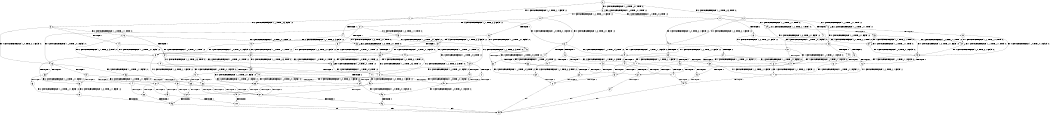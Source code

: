 digraph BCG {
size = "7, 10.5";
center = TRUE;
node [shape = circle];
0 [peripheries = 2];
0 -> 1 [label = "EX !1 !ATOMIC_EXCH_BRANCH (1, +1, TRUE, +1, 1, FALSE) !:0:"];
0 -> 2 [label = "EX !2 !ATOMIC_EXCH_BRANCH (1, +1, TRUE, +0, 3, TRUE) !:0:"];
0 -> 3 [label = "EX !0 !ATOMIC_EXCH_BRANCH (1, +0, TRUE, +0, 1, TRUE) !:0:"];
1 -> 4 [label = "TERMINATE !1"];
1 -> 5 [label = "EX !2 !ATOMIC_EXCH_BRANCH (1, +1, TRUE, +0, 3, FALSE) !:0:"];
1 -> 6 [label = "EX !0 !ATOMIC_EXCH_BRANCH (1, +0, TRUE, +0, 1, FALSE) !:0:"];
2 -> 7 [label = "TERMINATE !2"];
2 -> 8 [label = "EX !1 !ATOMIC_EXCH_BRANCH (1, +1, TRUE, +1, 1, TRUE) !:0:"];
2 -> 9 [label = "EX !0 !ATOMIC_EXCH_BRANCH (1, +0, TRUE, +0, 1, FALSE) !:0:"];
3 -> 10 [label = "EX !1 !ATOMIC_EXCH_BRANCH (1, +1, TRUE, +1, 1, FALSE) !:0:"];
3 -> 11 [label = "EX !2 !ATOMIC_EXCH_BRANCH (1, +1, TRUE, +0, 3, TRUE) !:0:"];
3 -> 3 [label = "EX !0 !ATOMIC_EXCH_BRANCH (1, +0, TRUE, +0, 1, TRUE) !:0:"];
4 -> 12 [label = "EX !2 !ATOMIC_EXCH_BRANCH (1, +1, TRUE, +0, 3, FALSE) !:0:"];
4 -> 13 [label = "EX !0 !ATOMIC_EXCH_BRANCH (1, +0, TRUE, +0, 1, FALSE) !:0:"];
5 -> 14 [label = "TERMINATE !1"];
5 -> 15 [label = "EX !0 !ATOMIC_EXCH_BRANCH (1, +0, TRUE, +0, 1, FALSE) !:0:"];
5 -> 16 [label = "EX !2 !ATOMIC_EXCH_BRANCH (1, +0, TRUE, +1, 1, TRUE) !:0:"];
6 -> 17 [label = "TERMINATE !1"];
6 -> 18 [label = "TERMINATE !0"];
6 -> 19 [label = "EX !2 !ATOMIC_EXCH_BRANCH (1, +1, TRUE, +0, 3, TRUE) !:0:"];
7 -> 20 [label = "EX !1 !ATOMIC_EXCH_BRANCH (1, +1, TRUE, +1, 1, TRUE) !:0:"];
7 -> 21 [label = "EX !0 !ATOMIC_EXCH_BRANCH (1, +0, TRUE, +0, 1, FALSE) !:0:"];
8 -> 22 [label = "TERMINATE !2"];
8 -> 23 [label = "EX !0 !ATOMIC_EXCH_BRANCH (1, +0, TRUE, +0, 1, FALSE) !:0:"];
8 -> 8 [label = "EX !1 !ATOMIC_EXCH_BRANCH (1, +1, TRUE, +1, 1, TRUE) !:0:"];
9 -> 24 [label = "TERMINATE !2"];
9 -> 25 [label = "TERMINATE !0"];
9 -> 19 [label = "EX !1 !ATOMIC_EXCH_BRANCH (1, +1, TRUE, +1, 1, FALSE) !:0:"];
10 -> 26 [label = "TERMINATE !1"];
10 -> 27 [label = "EX !2 !ATOMIC_EXCH_BRANCH (1, +1, TRUE, +0, 3, FALSE) !:0:"];
10 -> 6 [label = "EX !0 !ATOMIC_EXCH_BRANCH (1, +0, TRUE, +0, 1, FALSE) !:0:"];
11 -> 28 [label = "TERMINATE !2"];
11 -> 29 [label = "EX !1 !ATOMIC_EXCH_BRANCH (1, +1, TRUE, +1, 1, TRUE) !:0:"];
11 -> 9 [label = "EX !0 !ATOMIC_EXCH_BRANCH (1, +0, TRUE, +0, 1, FALSE) !:0:"];
12 -> 30 [label = "EX !0 !ATOMIC_EXCH_BRANCH (1, +0, TRUE, +0, 1, FALSE) !:0:"];
12 -> 31 [label = "EX !2 !ATOMIC_EXCH_BRANCH (1, +0, TRUE, +1, 1, TRUE) !:0:"];
13 -> 32 [label = "TERMINATE !0"];
13 -> 33 [label = "EX !2 !ATOMIC_EXCH_BRANCH (1, +1, TRUE, +0, 3, TRUE) !:0:"];
14 -> 30 [label = "EX !0 !ATOMIC_EXCH_BRANCH (1, +0, TRUE, +0, 1, FALSE) !:0:"];
14 -> 31 [label = "EX !2 !ATOMIC_EXCH_BRANCH (1, +0, TRUE, +1, 1, TRUE) !:0:"];
15 -> 34 [label = "TERMINATE !1"];
15 -> 35 [label = "TERMINATE !0"];
15 -> 36 [label = "EX !2 !ATOMIC_EXCH_BRANCH (1, +0, TRUE, +1, 1, FALSE) !:0:"];
16 -> 37 [label = "TERMINATE !1"];
16 -> 38 [label = "EX !0 !ATOMIC_EXCH_BRANCH (1, +0, TRUE, +0, 1, TRUE) !:0:"];
16 -> 39 [label = "EX !2 !ATOMIC_EXCH_BRANCH (1, +1, TRUE, +0, 3, TRUE) !:0:"];
17 -> 32 [label = "TERMINATE !0"];
17 -> 33 [label = "EX !2 !ATOMIC_EXCH_BRANCH (1, +1, TRUE, +0, 3, TRUE) !:0:"];
18 -> 40 [label = "TERMINATE !1"];
18 -> 41 [label = "EX !2 !ATOMIC_EXCH_BRANCH (1, +1, TRUE, +0, 3, TRUE) !:1:"];
19 -> 42 [label = "TERMINATE !1"];
19 -> 43 [label = "TERMINATE !2"];
19 -> 44 [label = "TERMINATE !0"];
20 -> 45 [label = "EX !0 !ATOMIC_EXCH_BRANCH (1, +0, TRUE, +0, 1, FALSE) !:0:"];
20 -> 20 [label = "EX !1 !ATOMIC_EXCH_BRANCH (1, +1, TRUE, +1, 1, TRUE) !:0:"];
21 -> 46 [label = "TERMINATE !0"];
21 -> 47 [label = "EX !1 !ATOMIC_EXCH_BRANCH (1, +1, TRUE, +1, 1, FALSE) !:0:"];
22 -> 45 [label = "EX !0 !ATOMIC_EXCH_BRANCH (1, +0, TRUE, +0, 1, FALSE) !:0:"];
22 -> 20 [label = "EX !1 !ATOMIC_EXCH_BRANCH (1, +1, TRUE, +1, 1, TRUE) !:0:"];
23 -> 48 [label = "TERMINATE !2"];
23 -> 49 [label = "TERMINATE !0"];
23 -> 19 [label = "EX !1 !ATOMIC_EXCH_BRANCH (1, +1, TRUE, +1, 1, FALSE) !:0:"];
24 -> 46 [label = "TERMINATE !0"];
24 -> 47 [label = "EX !1 !ATOMIC_EXCH_BRANCH (1, +1, TRUE, +1, 1, FALSE) !:0:"];
25 -> 50 [label = "TERMINATE !2"];
25 -> 41 [label = "EX !1 !ATOMIC_EXCH_BRANCH (1, +1, TRUE, +1, 1, FALSE) !:1:"];
26 -> 51 [label = "EX !2 !ATOMIC_EXCH_BRANCH (1, +1, TRUE, +0, 3, FALSE) !:0:"];
26 -> 13 [label = "EX !0 !ATOMIC_EXCH_BRANCH (1, +0, TRUE, +0, 1, FALSE) !:0:"];
27 -> 52 [label = "TERMINATE !1"];
27 -> 53 [label = "EX !2 !ATOMIC_EXCH_BRANCH (1, +0, TRUE, +1, 1, TRUE) !:0:"];
27 -> 15 [label = "EX !0 !ATOMIC_EXCH_BRANCH (1, +0, TRUE, +0, 1, FALSE) !:0:"];
28 -> 54 [label = "EX !1 !ATOMIC_EXCH_BRANCH (1, +1, TRUE, +1, 1, TRUE) !:0:"];
28 -> 21 [label = "EX !0 !ATOMIC_EXCH_BRANCH (1, +0, TRUE, +0, 1, FALSE) !:0:"];
29 -> 55 [label = "TERMINATE !2"];
29 -> 29 [label = "EX !1 !ATOMIC_EXCH_BRANCH (1, +1, TRUE, +1, 1, TRUE) !:0:"];
29 -> 23 [label = "EX !0 !ATOMIC_EXCH_BRANCH (1, +0, TRUE, +0, 1, FALSE) !:0:"];
30 -> 56 [label = "TERMINATE !0"];
30 -> 57 [label = "EX !2 !ATOMIC_EXCH_BRANCH (1, +0, TRUE, +1, 1, FALSE) !:0:"];
31 -> 58 [label = "EX !0 !ATOMIC_EXCH_BRANCH (1, +0, TRUE, +0, 1, TRUE) !:0:"];
31 -> 59 [label = "EX !2 !ATOMIC_EXCH_BRANCH (1, +1, TRUE, +0, 3, TRUE) !:0:"];
32 -> 60 [label = "EX !2 !ATOMIC_EXCH_BRANCH (1, +1, TRUE, +0, 3, TRUE) !:2:"];
33 -> 61 [label = "TERMINATE !2"];
33 -> 62 [label = "TERMINATE !0"];
34 -> 56 [label = "TERMINATE !0"];
34 -> 57 [label = "EX !2 !ATOMIC_EXCH_BRANCH (1, +0, TRUE, +1, 1, FALSE) !:0:"];
35 -> 63 [label = "TERMINATE !1"];
35 -> 64 [label = "EX !2 !ATOMIC_EXCH_BRANCH (1, +0, TRUE, +1, 1, FALSE) !:1:"];
36 -> 65 [label = "TERMINATE !1"];
36 -> 66 [label = "TERMINATE !2"];
36 -> 67 [label = "TERMINATE !0"];
37 -> 58 [label = "EX !0 !ATOMIC_EXCH_BRANCH (1, +0, TRUE, +0, 1, TRUE) !:0:"];
37 -> 59 [label = "EX !2 !ATOMIC_EXCH_BRANCH (1, +1, TRUE, +0, 3, TRUE) !:0:"];
38 -> 68 [label = "TERMINATE !1"];
38 -> 69 [label = "EX !2 !ATOMIC_EXCH_BRANCH (1, +1, TRUE, +0, 3, TRUE) !:0:"];
38 -> 38 [label = "EX !0 !ATOMIC_EXCH_BRANCH (1, +0, TRUE, +0, 1, TRUE) !:0:"];
39 -> 70 [label = "TERMINATE !1"];
39 -> 71 [label = "TERMINATE !2"];
39 -> 72 [label = "EX !0 !ATOMIC_EXCH_BRANCH (1, +0, TRUE, +0, 1, FALSE) !:0:"];
40 -> 60 [label = "EX !2 !ATOMIC_EXCH_BRANCH (1, +1, TRUE, +0, 3, TRUE) !:2:"];
41 -> 73 [label = "TERMINATE !1"];
41 -> 74 [label = "TERMINATE !2"];
42 -> 61 [label = "TERMINATE !2"];
42 -> 62 [label = "TERMINATE !0"];
43 -> 61 [label = "TERMINATE !1"];
43 -> 75 [label = "TERMINATE !0"];
44 -> 73 [label = "TERMINATE !1"];
44 -> 74 [label = "TERMINATE !2"];
45 -> 76 [label = "TERMINATE !0"];
45 -> 47 [label = "EX !1 !ATOMIC_EXCH_BRANCH (1, +1, TRUE, +1, 1, FALSE) !:0:"];
46 -> 77 [label = "EX !1 !ATOMIC_EXCH_BRANCH (1, +1, TRUE, +1, 1, FALSE) !:1:"];
47 -> 61 [label = "TERMINATE !1"];
47 -> 75 [label = "TERMINATE !0"];
48 -> 76 [label = "TERMINATE !0"];
48 -> 47 [label = "EX !1 !ATOMIC_EXCH_BRANCH (1, +1, TRUE, +1, 1, FALSE) !:0:"];
49 -> 78 [label = "TERMINATE !2"];
49 -> 41 [label = "EX !1 !ATOMIC_EXCH_BRANCH (1, +1, TRUE, +1, 1, FALSE) !:1:"];
50 -> 77 [label = "EX !1 !ATOMIC_EXCH_BRANCH (1, +1, TRUE, +1, 1, FALSE) !:1:"];
51 -> 79 [label = "EX !2 !ATOMIC_EXCH_BRANCH (1, +0, TRUE, +1, 1, TRUE) !:0:"];
51 -> 30 [label = "EX !0 !ATOMIC_EXCH_BRANCH (1, +0, TRUE, +0, 1, FALSE) !:0:"];
52 -> 79 [label = "EX !2 !ATOMIC_EXCH_BRANCH (1, +0, TRUE, +1, 1, TRUE) !:0:"];
52 -> 30 [label = "EX !0 !ATOMIC_EXCH_BRANCH (1, +0, TRUE, +0, 1, FALSE) !:0:"];
53 -> 68 [label = "TERMINATE !1"];
53 -> 69 [label = "EX !2 !ATOMIC_EXCH_BRANCH (1, +1, TRUE, +0, 3, TRUE) !:0:"];
53 -> 38 [label = "EX !0 !ATOMIC_EXCH_BRANCH (1, +0, TRUE, +0, 1, TRUE) !:0:"];
54 -> 54 [label = "EX !1 !ATOMIC_EXCH_BRANCH (1, +1, TRUE, +1, 1, TRUE) !:0:"];
54 -> 45 [label = "EX !0 !ATOMIC_EXCH_BRANCH (1, +0, TRUE, +0, 1, FALSE) !:0:"];
55 -> 54 [label = "EX !1 !ATOMIC_EXCH_BRANCH (1, +1, TRUE, +1, 1, TRUE) !:0:"];
55 -> 45 [label = "EX !0 !ATOMIC_EXCH_BRANCH (1, +0, TRUE, +0, 1, FALSE) !:0:"];
56 -> 80 [label = "EX !2 !ATOMIC_EXCH_BRANCH (1, +0, TRUE, +1, 1, FALSE) !:2:"];
57 -> 81 [label = "TERMINATE !2"];
57 -> 82 [label = "TERMINATE !0"];
58 -> 83 [label = "EX !2 !ATOMIC_EXCH_BRANCH (1, +1, TRUE, +0, 3, TRUE) !:0:"];
58 -> 58 [label = "EX !0 !ATOMIC_EXCH_BRANCH (1, +0, TRUE, +0, 1, TRUE) !:0:"];
59 -> 84 [label = "TERMINATE !2"];
59 -> 85 [label = "EX !0 !ATOMIC_EXCH_BRANCH (1, +0, TRUE, +0, 1, FALSE) !:0:"];
60 -> 86 [label = "TERMINATE !2"];
61 -> 87 [label = "TERMINATE !0"];
62 -> 86 [label = "TERMINATE !2"];
63 -> 80 [label = "EX !2 !ATOMIC_EXCH_BRANCH (1, +0, TRUE, +1, 1, FALSE) !:2:"];
64 -> 88 [label = "TERMINATE !1"];
64 -> 89 [label = "TERMINATE !2"];
65 -> 81 [label = "TERMINATE !2"];
65 -> 82 [label = "TERMINATE !0"];
66 -> 81 [label = "TERMINATE !1"];
66 -> 90 [label = "TERMINATE !0"];
67 -> 88 [label = "TERMINATE !1"];
67 -> 89 [label = "TERMINATE !2"];
68 -> 83 [label = "EX !2 !ATOMIC_EXCH_BRANCH (1, +1, TRUE, +0, 3, TRUE) !:0:"];
68 -> 58 [label = "EX !0 !ATOMIC_EXCH_BRANCH (1, +0, TRUE, +0, 1, TRUE) !:0:"];
69 -> 91 [label = "TERMINATE !1"];
69 -> 92 [label = "TERMINATE !2"];
69 -> 72 [label = "EX !0 !ATOMIC_EXCH_BRANCH (1, +0, TRUE, +0, 1, FALSE) !:0:"];
70 -> 84 [label = "TERMINATE !2"];
70 -> 85 [label = "EX !0 !ATOMIC_EXCH_BRANCH (1, +0, TRUE, +0, 1, FALSE) !:0:"];
71 -> 84 [label = "TERMINATE !1"];
71 -> 93 [label = "EX !0 !ATOMIC_EXCH_BRANCH (1, +0, TRUE, +0, 1, FALSE) !:0:"];
72 -> 65 [label = "TERMINATE !1"];
72 -> 66 [label = "TERMINATE !2"];
72 -> 67 [label = "TERMINATE !0"];
73 -> 86 [label = "TERMINATE !2"];
74 -> 94 [label = "TERMINATE !1"];
75 -> 94 [label = "TERMINATE !1"];
76 -> 77 [label = "EX !1 !ATOMIC_EXCH_BRANCH (1, +1, TRUE, +1, 1, FALSE) !:1:"];
77 -> 94 [label = "TERMINATE !1"];
78 -> 77 [label = "EX !1 !ATOMIC_EXCH_BRANCH (1, +1, TRUE, +1, 1, FALSE) !:1:"];
79 -> 83 [label = "EX !2 !ATOMIC_EXCH_BRANCH (1, +1, TRUE, +0, 3, TRUE) !:0:"];
79 -> 58 [label = "EX !0 !ATOMIC_EXCH_BRANCH (1, +0, TRUE, +0, 1, TRUE) !:0:"];
80 -> 95 [label = "TERMINATE !2"];
81 -> 96 [label = "TERMINATE !0"];
82 -> 95 [label = "TERMINATE !2"];
83 -> 97 [label = "TERMINATE !2"];
83 -> 85 [label = "EX !0 !ATOMIC_EXCH_BRANCH (1, +0, TRUE, +0, 1, FALSE) !:0:"];
84 -> 98 [label = "EX !0 !ATOMIC_EXCH_BRANCH (1, +0, TRUE, +0, 1, FALSE) !:0:"];
85 -> 81 [label = "TERMINATE !2"];
85 -> 82 [label = "TERMINATE !0"];
86 -> 99 [label = "exit"];
87 -> 99 [label = "exit"];
88 -> 95 [label = "TERMINATE !2"];
89 -> 100 [label = "TERMINATE !1"];
90 -> 100 [label = "TERMINATE !1"];
91 -> 97 [label = "TERMINATE !2"];
91 -> 85 [label = "EX !0 !ATOMIC_EXCH_BRANCH (1, +0, TRUE, +0, 1, FALSE) !:0:"];
92 -> 97 [label = "TERMINATE !1"];
92 -> 93 [label = "EX !0 !ATOMIC_EXCH_BRANCH (1, +0, TRUE, +0, 1, FALSE) !:0:"];
93 -> 81 [label = "TERMINATE !1"];
93 -> 90 [label = "TERMINATE !0"];
94 -> 99 [label = "exit"];
95 -> 99 [label = "exit"];
96 -> 99 [label = "exit"];
97 -> 98 [label = "EX !0 !ATOMIC_EXCH_BRANCH (1, +0, TRUE, +0, 1, FALSE) !:0:"];
98 -> 96 [label = "TERMINATE !0"];
100 -> 99 [label = "exit"];
}
